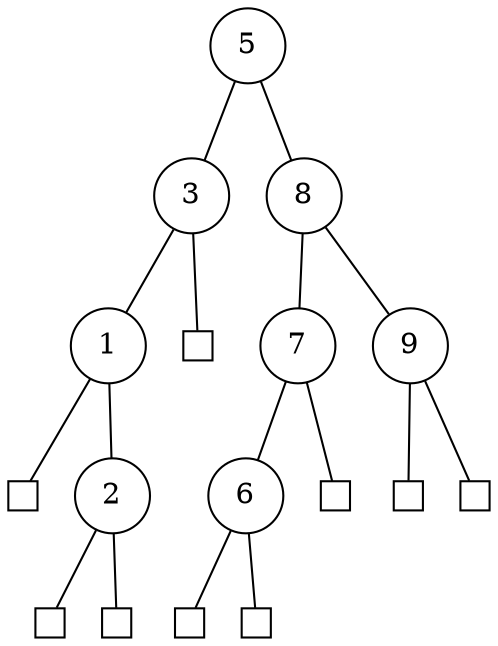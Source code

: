 graph "Arbol" { rankdir=TB;  null0[pos="-3.2666666666666666,-1.7999999999999998!" shape=square label="" width="0.2"] "node1"[pos="-2.8,-1.2!" label="1" shape=circle]  null1[pos="-2.3333333333333335,-2.4!" shape=square label="" width="0.2"] "node0"[pos="-1.8666666666666667,-1.7999999999999998!" label="2" shape=circle]  null2[pos="-1.4,-2.4!" shape=square label="" width="0.2"] "node2"[pos="-0.9333333333333332,-0.6!" label="3" shape=circle]  null3[pos="-0.4666666666666666,-1.2!" shape=square label="" width="0.2"] "node7"[pos="0.0,0.0!" label="5" shape=circle]  null4[pos="0.4666666666666668,-2.4!" shape=square label="" width="0.2"] "node3"[pos="0.9333333333333333,-1.7999999999999998!" label="6" shape=circle]  null5[pos="1.4,-2.4!" shape=square label="" width="0.2"] "node4"[pos="1.8666666666666667,-1.2!" label="7" shape=circle]  null6[pos="2.333333333333333,-1.7999999999999998!" shape=square label="" width="0.2"] "node6"[pos="2.8,-0.6!" label="8" shape=circle]  null7[pos="3.2666666666666666,-1.7999999999999998!" shape=square label="" width="0.2"] "node5"[pos="3.733333333333333,-1.2!" label="9" shape=circle]  null8[pos="4.199999999999999,-1.7999999999999998!" shape=square label="" width="0.2"]  node[shape=circle]  node7--node2 node2--node1 node1--null0  node1--node0 node0--null1  node0--null2    node2--null3   node7--node6 node6--node4 node4--node3 node3--null4  node3--null5   node4--null6   node6--node5 node5--null7  node5--null8    }
